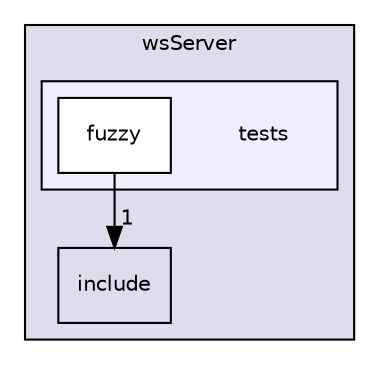 digraph "lib/wsServer/tests" {
  compound=true
  node [ fontsize="10", fontname="Helvetica"];
  edge [ labelfontsize="10", labelfontname="Helvetica"];
  subgraph clusterdir_1307711b428f7fec1457907a4e35c099 {
    graph [ bgcolor="#ddddee", pencolor="black", label="wsServer" fontname="Helvetica", fontsize="10", URL="dir_1307711b428f7fec1457907a4e35c099.html"]
  dir_fa9307ea9689b9d9a6a5048837f9fbd4 [shape=box label="include" URL="dir_fa9307ea9689b9d9a6a5048837f9fbd4.html"];
  subgraph clusterdir_2472ac9c57fe84482d9b861c61006c92 {
    graph [ bgcolor="#eeeeff", pencolor="black", label="" URL="dir_2472ac9c57fe84482d9b861c61006c92.html"];
    dir_2472ac9c57fe84482d9b861c61006c92 [shape=plaintext label="tests"];
  dir_29e345f5e30e20cc324715c5342ebf34 [shape=box label="fuzzy" fillcolor="white" style="filled" URL="dir_29e345f5e30e20cc324715c5342ebf34.html"];
  }
  }
  dir_29e345f5e30e20cc324715c5342ebf34->dir_fa9307ea9689b9d9a6a5048837f9fbd4 [headlabel="1", labeldistance=1.5 headhref="dir_000013_000010.html"];
}
